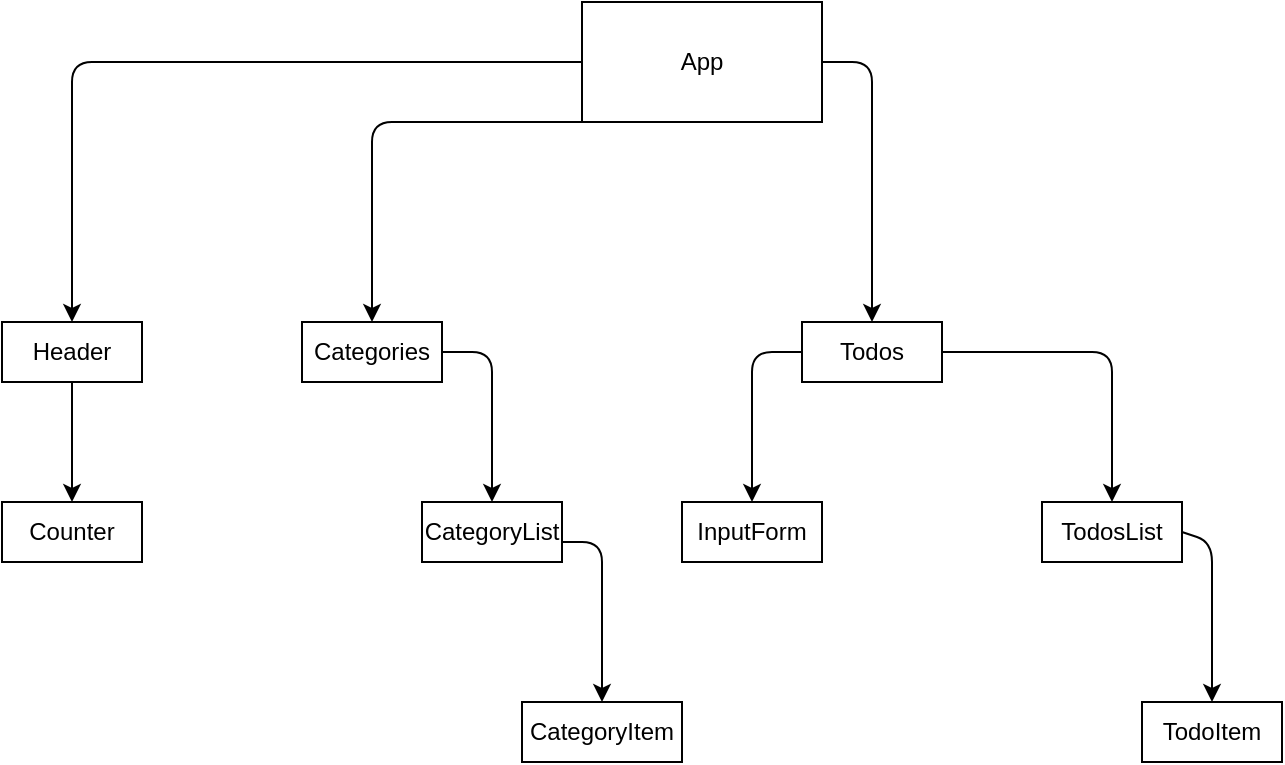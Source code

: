 <mxfile>
    <diagram id="KisRDnZ-uhHpO69nmsKL" name="Page-1">
        <mxGraphModel dx="768" dy="575" grid="1" gridSize="10" guides="1" tooltips="1" connect="1" arrows="1" fold="1" page="1" pageScale="1" pageWidth="850" pageHeight="1100" math="0" shadow="0">
            <root>
                <mxCell id="0"/>
                <mxCell id="1" parent="0"/>
                <mxCell id="2" value="App" style="rounded=0;whiteSpace=wrap;html=1;" vertex="1" parent="1">
                    <mxGeometry x="360" y="40" width="120" height="60" as="geometry"/>
                </mxCell>
                <mxCell id="7" value="Header" style="rounded=0;whiteSpace=wrap;html=1;" vertex="1" parent="1">
                    <mxGeometry x="70" y="200" width="70" height="30" as="geometry"/>
                </mxCell>
                <mxCell id="8" value="Categories" style="rounded=0;whiteSpace=wrap;html=1;" vertex="1" parent="1">
                    <mxGeometry x="220" y="200" width="70" height="30" as="geometry"/>
                </mxCell>
                <mxCell id="9" value="InputForm" style="rounded=0;whiteSpace=wrap;html=1;" vertex="1" parent="1">
                    <mxGeometry x="410" y="290" width="70" height="30" as="geometry"/>
                </mxCell>
                <mxCell id="10" value="Todos" style="rounded=0;whiteSpace=wrap;html=1;" vertex="1" parent="1">
                    <mxGeometry x="470" y="200" width="70" height="30" as="geometry"/>
                </mxCell>
                <mxCell id="11" value="TodosList" style="rounded=0;whiteSpace=wrap;html=1;" vertex="1" parent="1">
                    <mxGeometry x="590" y="290" width="70" height="30" as="geometry"/>
                </mxCell>
                <mxCell id="12" value="TodoItem" style="rounded=0;whiteSpace=wrap;html=1;" vertex="1" parent="1">
                    <mxGeometry x="640" y="390" width="70" height="30" as="geometry"/>
                </mxCell>
                <mxCell id="14" value="" style="endArrow=classic;html=1;exitX=0;exitY=0.5;exitDx=0;exitDy=0;entryX=0.5;entryY=0;entryDx=0;entryDy=0;" edge="1" parent="1" source="2" target="7">
                    <mxGeometry width="50" height="50" relative="1" as="geometry">
                        <mxPoint x="440" y="240" as="sourcePoint"/>
                        <mxPoint x="490" y="190" as="targetPoint"/>
                        <Array as="points">
                            <mxPoint x="105" y="70"/>
                        </Array>
                    </mxGeometry>
                </mxCell>
                <mxCell id="15" value="" style="endArrow=classic;html=1;entryX=0.5;entryY=0;entryDx=0;entryDy=0;exitX=0;exitY=1;exitDx=0;exitDy=0;" edge="1" parent="1" source="2" target="8">
                    <mxGeometry width="50" height="50" relative="1" as="geometry">
                        <mxPoint x="440" y="290" as="sourcePoint"/>
                        <mxPoint x="490" y="240" as="targetPoint"/>
                        <Array as="points">
                            <mxPoint x="255" y="100"/>
                        </Array>
                    </mxGeometry>
                </mxCell>
                <mxCell id="16" value="" style="endArrow=classic;html=1;entryX=0.5;entryY=0;entryDx=0;entryDy=0;exitX=1;exitY=0.5;exitDx=0;exitDy=0;" edge="1" parent="1" source="2" target="10">
                    <mxGeometry width="50" height="50" relative="1" as="geometry">
                        <mxPoint x="505" y="100" as="sourcePoint"/>
                        <mxPoint x="490" y="240" as="targetPoint"/>
                        <Array as="points">
                            <mxPoint x="505" y="70"/>
                        </Array>
                    </mxGeometry>
                </mxCell>
                <mxCell id="17" value="" style="endArrow=classic;html=1;entryX=0.5;entryY=0;entryDx=0;entryDy=0;exitX=1;exitY=0.5;exitDx=0;exitDy=0;" edge="1" parent="1" source="10" target="11">
                    <mxGeometry width="50" height="50" relative="1" as="geometry">
                        <mxPoint x="440" y="290" as="sourcePoint"/>
                        <mxPoint x="490" y="240" as="targetPoint"/>
                        <Array as="points">
                            <mxPoint x="625" y="215"/>
                        </Array>
                    </mxGeometry>
                </mxCell>
                <mxCell id="18" value="" style="endArrow=classic;html=1;exitX=0;exitY=0.5;exitDx=0;exitDy=0;entryX=0.5;entryY=0;entryDx=0;entryDy=0;" edge="1" parent="1" source="10" target="9">
                    <mxGeometry width="50" height="50" relative="1" as="geometry">
                        <mxPoint x="440" y="290" as="sourcePoint"/>
                        <mxPoint x="450" y="280" as="targetPoint"/>
                        <Array as="points">
                            <mxPoint x="445" y="215"/>
                        </Array>
                    </mxGeometry>
                </mxCell>
                <mxCell id="19" value="" style="endArrow=classic;html=1;entryX=0.5;entryY=0;entryDx=0;entryDy=0;exitX=1;exitY=0.5;exitDx=0;exitDy=0;" edge="1" parent="1" source="11" target="12">
                    <mxGeometry width="50" height="50" relative="1" as="geometry">
                        <mxPoint x="440" y="290" as="sourcePoint"/>
                        <mxPoint x="490" y="240" as="targetPoint"/>
                        <Array as="points">
                            <mxPoint x="675" y="310"/>
                        </Array>
                    </mxGeometry>
                </mxCell>
                <mxCell id="20" value="CategoryList" style="rounded=0;whiteSpace=wrap;html=1;" vertex="1" parent="1">
                    <mxGeometry x="280" y="290" width="70" height="30" as="geometry"/>
                </mxCell>
                <mxCell id="21" value="CategoryItem" style="rounded=0;whiteSpace=wrap;html=1;" vertex="1" parent="1">
                    <mxGeometry x="330" y="390" width="80" height="30" as="geometry"/>
                </mxCell>
                <mxCell id="22" value="" style="endArrow=classic;html=1;exitX=1;exitY=0.5;exitDx=0;exitDy=0;entryX=0.5;entryY=0;entryDx=0;entryDy=0;" edge="1" parent="1" source="8" target="20">
                    <mxGeometry width="50" height="50" relative="1" as="geometry">
                        <mxPoint x="440" y="240" as="sourcePoint"/>
                        <mxPoint x="490" y="190" as="targetPoint"/>
                        <Array as="points">
                            <mxPoint x="315" y="215"/>
                        </Array>
                    </mxGeometry>
                </mxCell>
                <mxCell id="23" value="" style="endArrow=classic;html=1;exitX=1;exitY=0.5;exitDx=0;exitDy=0;entryX=0.5;entryY=0;entryDx=0;entryDy=0;" edge="1" parent="1" target="21">
                    <mxGeometry width="50" height="50" relative="1" as="geometry">
                        <mxPoint x="350" y="310" as="sourcePoint"/>
                        <mxPoint x="375" y="385" as="targetPoint"/>
                        <Array as="points">
                            <mxPoint x="370" y="310"/>
                        </Array>
                    </mxGeometry>
                </mxCell>
                <mxCell id="25" value="Counter" style="rounded=0;whiteSpace=wrap;html=1;" vertex="1" parent="1">
                    <mxGeometry x="70" y="290" width="70" height="30" as="geometry"/>
                </mxCell>
                <mxCell id="26" value="" style="endArrow=classic;html=1;exitX=0.5;exitY=1;exitDx=0;exitDy=0;" edge="1" parent="1" source="7" target="25">
                    <mxGeometry width="50" height="50" relative="1" as="geometry">
                        <mxPoint x="440" y="240" as="sourcePoint"/>
                        <mxPoint x="490" y="190" as="targetPoint"/>
                    </mxGeometry>
                </mxCell>
            </root>
        </mxGraphModel>
    </diagram>
</mxfile>